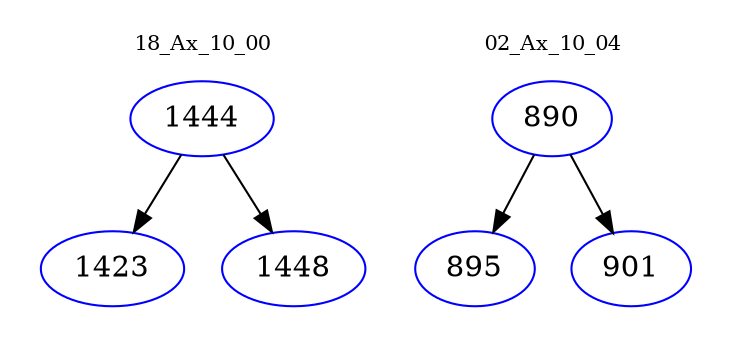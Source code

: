 digraph{
subgraph cluster_0 {
color = white
label = "18_Ax_10_00";
fontsize=10;
T0_1444 [label="1444", color="blue"]
T0_1444 -> T0_1423 [color="black"]
T0_1423 [label="1423", color="blue"]
T0_1444 -> T0_1448 [color="black"]
T0_1448 [label="1448", color="blue"]
}
subgraph cluster_1 {
color = white
label = "02_Ax_10_04";
fontsize=10;
T1_890 [label="890", color="blue"]
T1_890 -> T1_895 [color="black"]
T1_895 [label="895", color="blue"]
T1_890 -> T1_901 [color="black"]
T1_901 [label="901", color="blue"]
}
}
